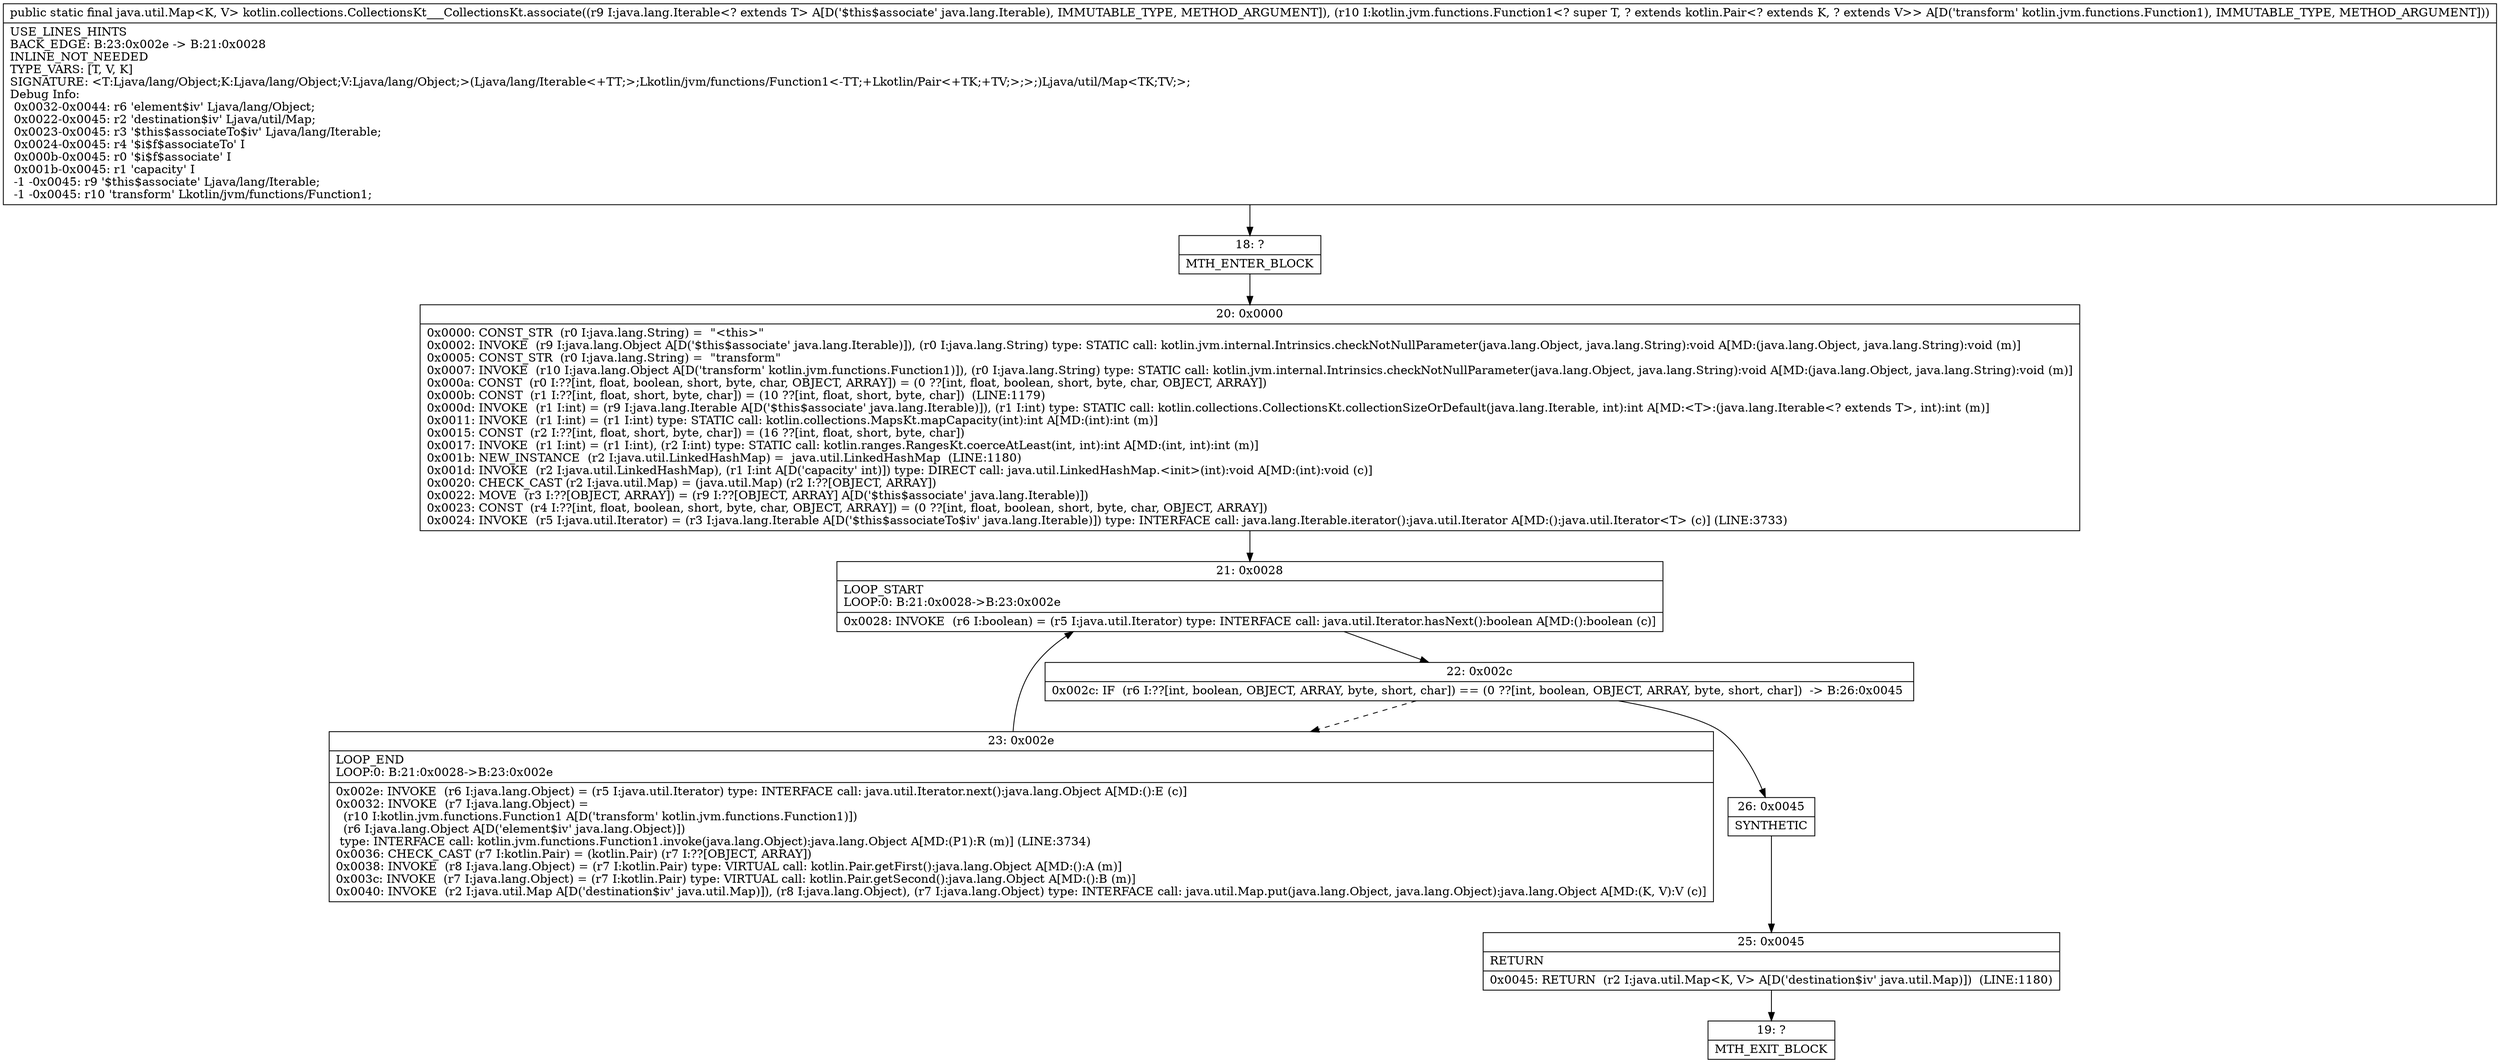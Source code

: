 digraph "CFG forkotlin.collections.CollectionsKt___CollectionsKt.associate(Ljava\/lang\/Iterable;Lkotlin\/jvm\/functions\/Function1;)Ljava\/util\/Map;" {
Node_18 [shape=record,label="{18\:\ ?|MTH_ENTER_BLOCK\l}"];
Node_20 [shape=record,label="{20\:\ 0x0000|0x0000: CONST_STR  (r0 I:java.lang.String) =  \"\<this\>\" \l0x0002: INVOKE  (r9 I:java.lang.Object A[D('$this$associate' java.lang.Iterable)]), (r0 I:java.lang.String) type: STATIC call: kotlin.jvm.internal.Intrinsics.checkNotNullParameter(java.lang.Object, java.lang.String):void A[MD:(java.lang.Object, java.lang.String):void (m)]\l0x0005: CONST_STR  (r0 I:java.lang.String) =  \"transform\" \l0x0007: INVOKE  (r10 I:java.lang.Object A[D('transform' kotlin.jvm.functions.Function1)]), (r0 I:java.lang.String) type: STATIC call: kotlin.jvm.internal.Intrinsics.checkNotNullParameter(java.lang.Object, java.lang.String):void A[MD:(java.lang.Object, java.lang.String):void (m)]\l0x000a: CONST  (r0 I:??[int, float, boolean, short, byte, char, OBJECT, ARRAY]) = (0 ??[int, float, boolean, short, byte, char, OBJECT, ARRAY]) \l0x000b: CONST  (r1 I:??[int, float, short, byte, char]) = (10 ??[int, float, short, byte, char])  (LINE:1179)\l0x000d: INVOKE  (r1 I:int) = (r9 I:java.lang.Iterable A[D('$this$associate' java.lang.Iterable)]), (r1 I:int) type: STATIC call: kotlin.collections.CollectionsKt.collectionSizeOrDefault(java.lang.Iterable, int):int A[MD:\<T\>:(java.lang.Iterable\<? extends T\>, int):int (m)]\l0x0011: INVOKE  (r1 I:int) = (r1 I:int) type: STATIC call: kotlin.collections.MapsKt.mapCapacity(int):int A[MD:(int):int (m)]\l0x0015: CONST  (r2 I:??[int, float, short, byte, char]) = (16 ??[int, float, short, byte, char]) \l0x0017: INVOKE  (r1 I:int) = (r1 I:int), (r2 I:int) type: STATIC call: kotlin.ranges.RangesKt.coerceAtLeast(int, int):int A[MD:(int, int):int (m)]\l0x001b: NEW_INSTANCE  (r2 I:java.util.LinkedHashMap) =  java.util.LinkedHashMap  (LINE:1180)\l0x001d: INVOKE  (r2 I:java.util.LinkedHashMap), (r1 I:int A[D('capacity' int)]) type: DIRECT call: java.util.LinkedHashMap.\<init\>(int):void A[MD:(int):void (c)]\l0x0020: CHECK_CAST (r2 I:java.util.Map) = (java.util.Map) (r2 I:??[OBJECT, ARRAY]) \l0x0022: MOVE  (r3 I:??[OBJECT, ARRAY]) = (r9 I:??[OBJECT, ARRAY] A[D('$this$associate' java.lang.Iterable)]) \l0x0023: CONST  (r4 I:??[int, float, boolean, short, byte, char, OBJECT, ARRAY]) = (0 ??[int, float, boolean, short, byte, char, OBJECT, ARRAY]) \l0x0024: INVOKE  (r5 I:java.util.Iterator) = (r3 I:java.lang.Iterable A[D('$this$associateTo$iv' java.lang.Iterable)]) type: INTERFACE call: java.lang.Iterable.iterator():java.util.Iterator A[MD:():java.util.Iterator\<T\> (c)] (LINE:3733)\l}"];
Node_21 [shape=record,label="{21\:\ 0x0028|LOOP_START\lLOOP:0: B:21:0x0028\-\>B:23:0x002e\l|0x0028: INVOKE  (r6 I:boolean) = (r5 I:java.util.Iterator) type: INTERFACE call: java.util.Iterator.hasNext():boolean A[MD:():boolean (c)]\l}"];
Node_22 [shape=record,label="{22\:\ 0x002c|0x002c: IF  (r6 I:??[int, boolean, OBJECT, ARRAY, byte, short, char]) == (0 ??[int, boolean, OBJECT, ARRAY, byte, short, char])  \-\> B:26:0x0045 \l}"];
Node_23 [shape=record,label="{23\:\ 0x002e|LOOP_END\lLOOP:0: B:21:0x0028\-\>B:23:0x002e\l|0x002e: INVOKE  (r6 I:java.lang.Object) = (r5 I:java.util.Iterator) type: INTERFACE call: java.util.Iterator.next():java.lang.Object A[MD:():E (c)]\l0x0032: INVOKE  (r7 I:java.lang.Object) = \l  (r10 I:kotlin.jvm.functions.Function1 A[D('transform' kotlin.jvm.functions.Function1)])\l  (r6 I:java.lang.Object A[D('element$iv' java.lang.Object)])\l type: INTERFACE call: kotlin.jvm.functions.Function1.invoke(java.lang.Object):java.lang.Object A[MD:(P1):R (m)] (LINE:3734)\l0x0036: CHECK_CAST (r7 I:kotlin.Pair) = (kotlin.Pair) (r7 I:??[OBJECT, ARRAY]) \l0x0038: INVOKE  (r8 I:java.lang.Object) = (r7 I:kotlin.Pair) type: VIRTUAL call: kotlin.Pair.getFirst():java.lang.Object A[MD:():A (m)]\l0x003c: INVOKE  (r7 I:java.lang.Object) = (r7 I:kotlin.Pair) type: VIRTUAL call: kotlin.Pair.getSecond():java.lang.Object A[MD:():B (m)]\l0x0040: INVOKE  (r2 I:java.util.Map A[D('destination$iv' java.util.Map)]), (r8 I:java.lang.Object), (r7 I:java.lang.Object) type: INTERFACE call: java.util.Map.put(java.lang.Object, java.lang.Object):java.lang.Object A[MD:(K, V):V (c)]\l}"];
Node_26 [shape=record,label="{26\:\ 0x0045|SYNTHETIC\l}"];
Node_25 [shape=record,label="{25\:\ 0x0045|RETURN\l|0x0045: RETURN  (r2 I:java.util.Map\<K, V\> A[D('destination$iv' java.util.Map)])  (LINE:1180)\l}"];
Node_19 [shape=record,label="{19\:\ ?|MTH_EXIT_BLOCK\l}"];
MethodNode[shape=record,label="{public static final java.util.Map\<K, V\> kotlin.collections.CollectionsKt___CollectionsKt.associate((r9 I:java.lang.Iterable\<? extends T\> A[D('$this$associate' java.lang.Iterable), IMMUTABLE_TYPE, METHOD_ARGUMENT]), (r10 I:kotlin.jvm.functions.Function1\<? super T, ? extends kotlin.Pair\<? extends K, ? extends V\>\> A[D('transform' kotlin.jvm.functions.Function1), IMMUTABLE_TYPE, METHOD_ARGUMENT]))  | USE_LINES_HINTS\lBACK_EDGE: B:23:0x002e \-\> B:21:0x0028\lINLINE_NOT_NEEDED\lTYPE_VARS: [T, V, K]\lSIGNATURE: \<T:Ljava\/lang\/Object;K:Ljava\/lang\/Object;V:Ljava\/lang\/Object;\>(Ljava\/lang\/Iterable\<+TT;\>;Lkotlin\/jvm\/functions\/Function1\<\-TT;+Lkotlin\/Pair\<+TK;+TV;\>;\>;)Ljava\/util\/Map\<TK;TV;\>;\lDebug Info:\l  0x0032\-0x0044: r6 'element$iv' Ljava\/lang\/Object;\l  0x0022\-0x0045: r2 'destination$iv' Ljava\/util\/Map;\l  0x0023\-0x0045: r3 '$this$associateTo$iv' Ljava\/lang\/Iterable;\l  0x0024\-0x0045: r4 '$i$f$associateTo' I\l  0x000b\-0x0045: r0 '$i$f$associate' I\l  0x001b\-0x0045: r1 'capacity' I\l  \-1 \-0x0045: r9 '$this$associate' Ljava\/lang\/Iterable;\l  \-1 \-0x0045: r10 'transform' Lkotlin\/jvm\/functions\/Function1;\l}"];
MethodNode -> Node_18;Node_18 -> Node_20;
Node_20 -> Node_21;
Node_21 -> Node_22;
Node_22 -> Node_23[style=dashed];
Node_22 -> Node_26;
Node_23 -> Node_21;
Node_26 -> Node_25;
Node_25 -> Node_19;
}

